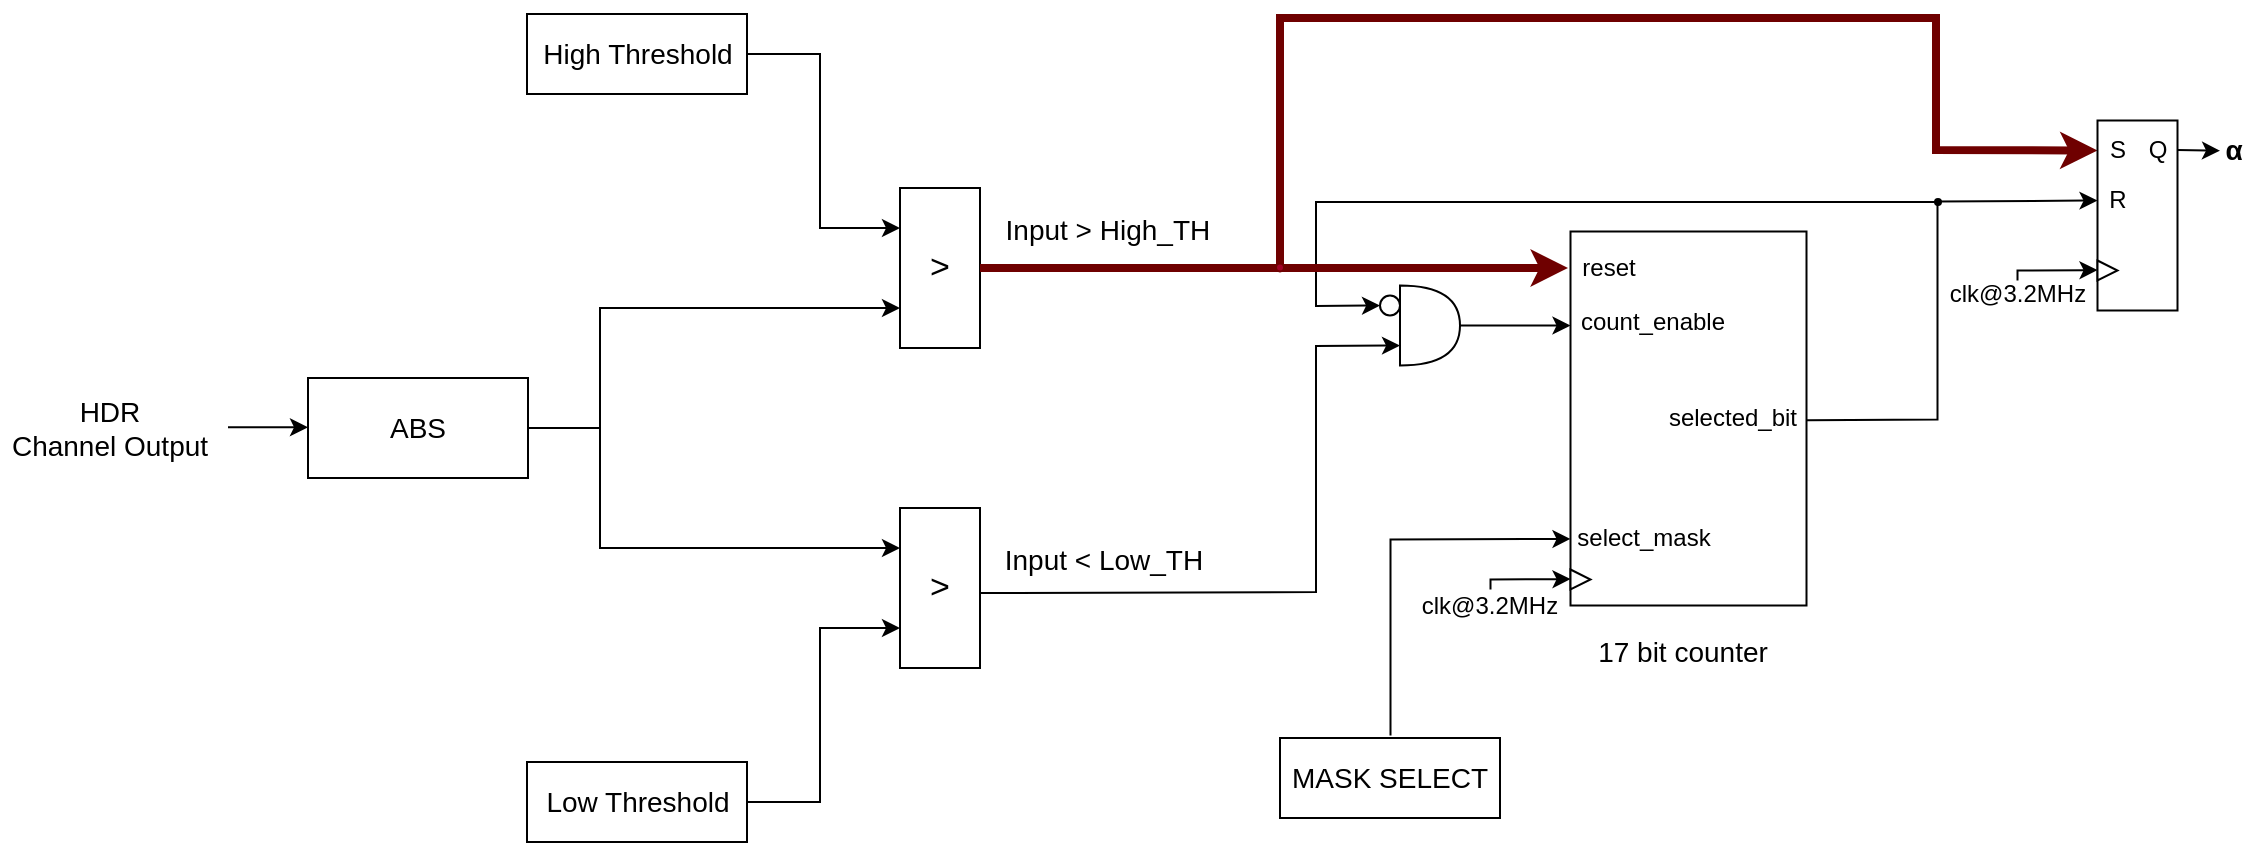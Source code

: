 <mxfile version="24.2.5" type="device">
  <diagram name="Página-1" id="rQPEJ-mlK1Z8Gyc1oVHg">
    <mxGraphModel dx="1434" dy="836" grid="1" gridSize="1" guides="1" tooltips="1" connect="1" arrows="1" fold="1" page="1" pageScale="1" pageWidth="827" pageHeight="1169" math="0" shadow="0">
      <root>
        <mxCell id="0" />
        <mxCell id="1" parent="0" />
        <mxCell id="lUh6SS8M5qxQrRI_s8S4-50" value="&lt;font style=&quot;font-size: 14px;&quot;&gt;Low Threshold&lt;/font&gt;" style="rounded=0;whiteSpace=wrap;html=1;" parent="1" vertex="1">
          <mxGeometry x="413.5" y="652" width="110" height="40" as="geometry" />
        </mxCell>
        <mxCell id="lUh6SS8M5qxQrRI_s8S4-51" value="&lt;font style=&quot;font-size: 14px;&quot;&gt;High Threshold&lt;/font&gt;" style="rounded=0;whiteSpace=wrap;html=1;" parent="1" vertex="1">
          <mxGeometry x="413.5" y="278" width="110" height="40" as="geometry" />
        </mxCell>
        <mxCell id="lUh6SS8M5qxQrRI_s8S4-52" value="&lt;font style=&quot;font-size: 14px;&quot;&gt;ABS&lt;/font&gt;" style="rounded=0;whiteSpace=wrap;html=1;" parent="1" vertex="1">
          <mxGeometry x="304" y="460" width="110" height="50" as="geometry" />
        </mxCell>
        <mxCell id="lUh6SS8M5qxQrRI_s8S4-53" value="&lt;font style=&quot;font-size: 17px;&quot;&gt;&amp;gt;&lt;/font&gt;" style="rounded=0;whiteSpace=wrap;html=1;" parent="1" vertex="1">
          <mxGeometry x="600" y="365" width="40" height="80" as="geometry" />
        </mxCell>
        <mxCell id="lUh6SS8M5qxQrRI_s8S4-55" value="&lt;font style=&quot;font-size: 17px;&quot;&gt;&amp;gt;&lt;/font&gt;" style="rounded=0;whiteSpace=wrap;html=1;" parent="1" vertex="1">
          <mxGeometry x="600" y="525" width="40" height="80" as="geometry" />
        </mxCell>
        <mxCell id="lUh6SS8M5qxQrRI_s8S4-56" value="" style="endArrow=classic;html=1;rounded=0;exitX=1;exitY=0.5;exitDx=0;exitDy=0;entryX=0;entryY=0.75;entryDx=0;entryDy=0;" parent="1" source="lUh6SS8M5qxQrRI_s8S4-52" target="lUh6SS8M5qxQrRI_s8S4-53" edge="1">
          <mxGeometry width="50" height="50" relative="1" as="geometry">
            <mxPoint x="490" y="530" as="sourcePoint" />
            <mxPoint x="540" y="480" as="targetPoint" />
            <Array as="points">
              <mxPoint x="450" y="485" />
              <mxPoint x="450" y="425" />
            </Array>
          </mxGeometry>
        </mxCell>
        <mxCell id="lUh6SS8M5qxQrRI_s8S4-57" value="" style="endArrow=classic;html=1;rounded=0;entryX=0;entryY=0.25;entryDx=0;entryDy=0;" parent="1" target="lUh6SS8M5qxQrRI_s8S4-55" edge="1">
          <mxGeometry width="50" height="50" relative="1" as="geometry">
            <mxPoint x="450" y="480" as="sourcePoint" />
            <mxPoint x="540" y="480" as="targetPoint" />
            <Array as="points">
              <mxPoint x="450" y="545" />
            </Array>
          </mxGeometry>
        </mxCell>
        <mxCell id="lUh6SS8M5qxQrRI_s8S4-58" value="" style="endArrow=classic;html=1;rounded=0;exitX=1;exitY=0.5;exitDx=0;exitDy=0;entryX=0;entryY=0.25;entryDx=0;entryDy=0;" parent="1" source="lUh6SS8M5qxQrRI_s8S4-51" target="lUh6SS8M5qxQrRI_s8S4-53" edge="1">
          <mxGeometry width="50" height="50" relative="1" as="geometry">
            <mxPoint x="490" y="530" as="sourcePoint" />
            <mxPoint x="540" y="480" as="targetPoint" />
            <Array as="points">
              <mxPoint x="560" y="298" />
              <mxPoint x="560" y="385" />
            </Array>
          </mxGeometry>
        </mxCell>
        <mxCell id="lUh6SS8M5qxQrRI_s8S4-59" value="" style="endArrow=classic;html=1;rounded=0;exitX=1;exitY=0.5;exitDx=0;exitDy=0;entryX=0;entryY=0.75;entryDx=0;entryDy=0;" parent="1" source="lUh6SS8M5qxQrRI_s8S4-50" target="lUh6SS8M5qxQrRI_s8S4-55" edge="1">
          <mxGeometry width="50" height="50" relative="1" as="geometry">
            <mxPoint x="490" y="530" as="sourcePoint" />
            <mxPoint x="540" y="480" as="targetPoint" />
            <Array as="points">
              <mxPoint x="560" y="672" />
              <mxPoint x="560" y="585" />
            </Array>
          </mxGeometry>
        </mxCell>
        <mxCell id="lUh6SS8M5qxQrRI_s8S4-60" value="" style="endArrow=classic;html=1;rounded=0;" parent="1" edge="1">
          <mxGeometry width="50" height="50" relative="1" as="geometry">
            <mxPoint x="264" y="484.66" as="sourcePoint" />
            <mxPoint x="304" y="484.66" as="targetPoint" />
          </mxGeometry>
        </mxCell>
        <mxCell id="lUh6SS8M5qxQrRI_s8S4-62" value="&lt;font style=&quot;font-size: 14px;&quot;&gt;HDR&lt;/font&gt;&lt;div&gt;&lt;font style=&quot;font-size: 14px;&quot;&gt;Channel&amp;nbsp;&lt;/font&gt;&lt;span style=&quot;font-size: 14px; background-color: initial;&quot;&gt;Output&lt;/span&gt;&lt;/div&gt;" style="text;html=1;align=center;verticalAlign=middle;whiteSpace=wrap;rounded=0;" parent="1" vertex="1">
          <mxGeometry x="150" y="455" width="110" height="60" as="geometry" />
        </mxCell>
        <mxCell id="lUh6SS8M5qxQrRI_s8S4-63" value="" style="endArrow=classic;html=1;rounded=0;exitX=1;exitY=0.5;exitDx=0;exitDy=0;entryX=0;entryY=0.5;entryDx=0;entryDy=0;fillColor=#a20025;strokeColor=#6F0000;strokeWidth=4;" parent="1" source="lUh6SS8M5qxQrRI_s8S4-53" target="lUh6SS8M5qxQrRI_s8S4-81" edge="1">
          <mxGeometry width="50" height="50" relative="1" as="geometry">
            <mxPoint x="518" y="405" as="sourcePoint" />
            <mxPoint x="1198.75" y="278.25" as="targetPoint" />
            <Array as="points">
              <mxPoint x="790" y="405" />
              <mxPoint x="790" y="280" />
              <mxPoint x="1118" y="280" />
              <mxPoint x="1118" y="346" />
            </Array>
          </mxGeometry>
        </mxCell>
        <mxCell id="lUh6SS8M5qxQrRI_s8S4-64" value="&lt;font style=&quot;font-size: 14px;&quot;&gt;&amp;nbsp;Input &amp;gt;&amp;nbsp;&lt;/font&gt;&lt;span style=&quot;font-size: 14px;&quot;&gt;High_TH&lt;/span&gt;" style="text;html=1;align=center;verticalAlign=middle;whiteSpace=wrap;rounded=0;" parent="1" vertex="1">
          <mxGeometry x="647" y="371.25" width="110" height="30" as="geometry" />
        </mxCell>
        <mxCell id="lUh6SS8M5qxQrRI_s8S4-65" value="" style="endArrow=classic;html=1;rounded=0;exitX=1.002;exitY=0.532;exitDx=0;exitDy=0;entryX=0;entryY=0.75;entryDx=0;entryDy=0;entryPerimeter=0;exitPerimeter=0;" parent="1" source="lUh6SS8M5qxQrRI_s8S4-55" target="lUh6SS8M5qxQrRI_s8S4-87" edge="1">
          <mxGeometry width="50" height="50" relative="1" as="geometry">
            <mxPoint x="518" y="567" as="sourcePoint" />
            <mxPoint x="718" y="567" as="targetPoint" />
            <Array as="points">
              <mxPoint x="808" y="567" />
              <mxPoint x="808" y="444" />
            </Array>
          </mxGeometry>
        </mxCell>
        <mxCell id="lUh6SS8M5qxQrRI_s8S4-66" value="&lt;font style=&quot;font-size: 14px;&quot;&gt;Input &amp;lt; Low_TH&lt;/font&gt;" style="text;html=1;align=center;verticalAlign=middle;whiteSpace=wrap;rounded=0;" parent="1" vertex="1">
          <mxGeometry x="647" y="535.75" width="110" height="30" as="geometry" />
        </mxCell>
        <mxCell id="lUh6SS8M5qxQrRI_s8S4-67" value="" style="rounded=0;whiteSpace=wrap;html=1;" parent="1" vertex="1">
          <mxGeometry x="935.25" y="386.75" width="118" height="187" as="geometry" />
        </mxCell>
        <mxCell id="lUh6SS8M5qxQrRI_s8S4-68" value="" style="triangle;whiteSpace=wrap;html=1;" parent="1" vertex="1">
          <mxGeometry x="935.25" y="555.75" width="10" height="10" as="geometry" />
        </mxCell>
        <mxCell id="lUh6SS8M5qxQrRI_s8S4-69" value="" style="endArrow=classic;html=1;rounded=0;exitX=0.5;exitY=0;exitDx=0;exitDy=0;" parent="1" source="lUh6SS8M5qxQrRI_s8S4-70" edge="1">
          <mxGeometry width="50" height="50" relative="1" as="geometry">
            <mxPoint x="893.25" y="559.75" as="sourcePoint" />
            <mxPoint x="935.25" y="560.55" as="targetPoint" />
            <Array as="points">
              <mxPoint x="895.25" y="560.75" />
            </Array>
          </mxGeometry>
        </mxCell>
        <mxCell id="lUh6SS8M5qxQrRI_s8S4-70" value="clk@3.2MHz" style="text;html=1;align=center;verticalAlign=middle;whiteSpace=wrap;rounded=0;" parent="1" vertex="1">
          <mxGeometry x="845.25" y="565.75" width="100" height="16.5" as="geometry" />
        </mxCell>
        <mxCell id="lUh6SS8M5qxQrRI_s8S4-71" value="" style="endArrow=classic;html=1;rounded=0;" parent="1" edge="1">
          <mxGeometry width="50" height="50" relative="1" as="geometry">
            <mxPoint x="845.25" y="638.75" as="sourcePoint" />
            <mxPoint x="935.25" y="540.46" as="targetPoint" />
            <Array as="points">
              <mxPoint x="845.25" y="540.75" />
            </Array>
          </mxGeometry>
        </mxCell>
        <mxCell id="lUh6SS8M5qxQrRI_s8S4-72" value="select_mask" style="text;html=1;align=center;verticalAlign=middle;whiteSpace=wrap;rounded=0;" parent="1" vertex="1">
          <mxGeometry x="935.25" y="524.75" width="73.5" height="30" as="geometry" />
        </mxCell>
        <mxCell id="lUh6SS8M5qxQrRI_s8S4-73" value="" style="endArrow=classic;html=1;rounded=0;entryX=0;entryY=0.5;entryDx=0;entryDy=0;" parent="1" target="lUh6SS8M5qxQrRI_s8S4-89" edge="1">
          <mxGeometry width="50" height="50" relative="1" as="geometry">
            <mxPoint x="1118" y="372" as="sourcePoint" />
            <mxPoint x="838" y="425" as="targetPoint" />
            <Array as="points">
              <mxPoint x="808" y="372" />
              <mxPoint x="808" y="424" />
            </Array>
          </mxGeometry>
        </mxCell>
        <mxCell id="lUh6SS8M5qxQrRI_s8S4-74" value="reset" style="text;html=1;align=center;verticalAlign=middle;whiteSpace=wrap;rounded=0;" parent="1" vertex="1">
          <mxGeometry x="938" y="390" width="33" height="30" as="geometry" />
        </mxCell>
        <mxCell id="lUh6SS8M5qxQrRI_s8S4-75" value="count_enable" style="text;html=1;align=center;verticalAlign=middle;whiteSpace=wrap;rounded=0;" parent="1" vertex="1">
          <mxGeometry x="935.25" y="416.75" width="82.75" height="30" as="geometry" />
        </mxCell>
        <mxCell id="lUh6SS8M5qxQrRI_s8S4-76" value="" style="endArrow=classic;html=1;rounded=0;" parent="1" edge="1">
          <mxGeometry width="50" height="50" relative="1" as="geometry">
            <mxPoint x="875.25" y="433.75" as="sourcePoint" />
            <mxPoint x="935.25" y="433.75" as="targetPoint" />
          </mxGeometry>
        </mxCell>
        <mxCell id="lUh6SS8M5qxQrRI_s8S4-77" value="selected_bit" style="text;html=1;align=center;verticalAlign=middle;whiteSpace=wrap;rounded=0;" parent="1" vertex="1">
          <mxGeometry x="978.75" y="465.25" width="74.5" height="30" as="geometry" />
        </mxCell>
        <mxCell id="lUh6SS8M5qxQrRI_s8S4-78" value="&lt;font style=&quot;font-size: 14px;&quot;&gt;17 bit counter&lt;/font&gt;" style="text;html=1;align=center;verticalAlign=middle;whiteSpace=wrap;rounded=0;" parent="1" vertex="1">
          <mxGeometry x="946.75" y="582.25" width="88.5" height="30" as="geometry" />
        </mxCell>
        <mxCell id="lUh6SS8M5qxQrRI_s8S4-79" value="" style="rounded=0;whiteSpace=wrap;html=1;" parent="1" vertex="1">
          <mxGeometry x="1198.75" y="331.25" width="40" height="95" as="geometry" />
        </mxCell>
        <mxCell id="lUh6SS8M5qxQrRI_s8S4-80" value="Q" style="text;html=1;align=center;verticalAlign=middle;whiteSpace=wrap;rounded=0;" parent="1" vertex="1">
          <mxGeometry x="1218.75" y="331.25" width="20" height="30" as="geometry" />
        </mxCell>
        <mxCell id="lUh6SS8M5qxQrRI_s8S4-81" value="S" style="text;html=1;align=center;verticalAlign=middle;whiteSpace=wrap;rounded=0;" parent="1" vertex="1">
          <mxGeometry x="1198.75" y="331.25" width="20" height="30" as="geometry" />
        </mxCell>
        <mxCell id="lUh6SS8M5qxQrRI_s8S4-82" value="" style="triangle;whiteSpace=wrap;html=1;" parent="1" vertex="1">
          <mxGeometry x="1198.75" y="401.25" width="10" height="10" as="geometry" />
        </mxCell>
        <mxCell id="lUh6SS8M5qxQrRI_s8S4-83" value="clk@3.2MHz" style="text;html=1;align=center;verticalAlign=middle;whiteSpace=wrap;rounded=0;" parent="1" vertex="1">
          <mxGeometry x="1108.75" y="409.75" width="100" height="16.5" as="geometry" />
        </mxCell>
        <mxCell id="lUh6SS8M5qxQrRI_s8S4-84" value="" style="endArrow=classic;html=1;rounded=0;exitX=0.5;exitY=0;exitDx=0;exitDy=0;" parent="1" edge="1">
          <mxGeometry width="50" height="50" relative="1" as="geometry">
            <mxPoint x="1158.75" y="411.25" as="sourcePoint" />
            <mxPoint x="1198.75" y="406.05" as="targetPoint" />
            <Array as="points">
              <mxPoint x="1158.75" y="406.25" />
            </Array>
          </mxGeometry>
        </mxCell>
        <mxCell id="lUh6SS8M5qxQrRI_s8S4-85" value="R" style="text;html=1;align=center;verticalAlign=middle;whiteSpace=wrap;rounded=0;" parent="1" vertex="1">
          <mxGeometry x="1198.75" y="356.25" width="20" height="30" as="geometry" />
        </mxCell>
        <mxCell id="lUh6SS8M5qxQrRI_s8S4-86" value="" style="endArrow=classic;html=1;rounded=0;entryX=0;entryY=0.5;entryDx=0;entryDy=0;exitX=1.003;exitY=0.531;exitDx=0;exitDy=0;exitPerimeter=0;" parent="1" source="lUh6SS8M5qxQrRI_s8S4-77" target="lUh6SS8M5qxQrRI_s8S4-85" edge="1">
          <mxGeometry width="50" height="50" relative="1" as="geometry">
            <mxPoint x="1238.75" y="498.75" as="sourcePoint" />
            <mxPoint x="1158.75" y="488.75" as="targetPoint" />
            <Array as="points">
              <mxPoint x="1118.75" y="480.75" />
              <mxPoint x="1118.75" y="371.75" />
            </Array>
          </mxGeometry>
        </mxCell>
        <mxCell id="lUh6SS8M5qxQrRI_s8S4-87" value="" style="shape=or;whiteSpace=wrap;html=1;" parent="1" vertex="1">
          <mxGeometry x="850" y="413.75" width="30" height="40" as="geometry" />
        </mxCell>
        <mxCell id="lUh6SS8M5qxQrRI_s8S4-89" value="" style="ellipse;whiteSpace=wrap;html=1;aspect=fixed;" parent="1" vertex="1">
          <mxGeometry x="840" y="418.75" width="10" height="10" as="geometry" />
        </mxCell>
        <mxCell id="lUh6SS8M5qxQrRI_s8S4-90" value="" style="endArrow=classic;html=1;rounded=0;fillColor=#a20025;strokeColor=#6F0000;strokeWidth=4;" parent="1" edge="1">
          <mxGeometry width="50" height="50" relative="1" as="geometry">
            <mxPoint x="790" y="405" as="sourcePoint" />
            <mxPoint x="934" y="405" as="targetPoint" />
          </mxGeometry>
        </mxCell>
        <mxCell id="lUh6SS8M5qxQrRI_s8S4-92" value="" style="endArrow=classic;html=1;rounded=0;" parent="1" edge="1">
          <mxGeometry width="50" height="50" relative="1" as="geometry">
            <mxPoint x="1238.75" y="346.05" as="sourcePoint" />
            <mxPoint x="1260" y="346.36" as="targetPoint" />
          </mxGeometry>
        </mxCell>
        <mxCell id="lUh6SS8M5qxQrRI_s8S4-93" value="&lt;h1 id=&quot;gen-h1-1-00000001&quot; class=&quot;navigable-headline&quot;&gt;&lt;span class=&quot;code char&quot;&gt;&lt;font style=&quot;font-size: 14px;&quot;&gt;α&lt;/font&gt;&lt;/span&gt;&lt;/h1&gt;" style="text;html=1;align=center;verticalAlign=middle;whiteSpace=wrap;rounded=0;" parent="1" vertex="1">
          <mxGeometry x="1257" y="330" width="20" height="26.25" as="geometry" />
        </mxCell>
        <mxCell id="lUh6SS8M5qxQrRI_s8S4-94" value="&lt;font style=&quot;font-size: 14px;&quot;&gt;MASK SELECT&lt;/font&gt;" style="rounded=0;whiteSpace=wrap;html=1;" parent="1" vertex="1">
          <mxGeometry x="790" y="640" width="110" height="40" as="geometry" />
        </mxCell>
        <mxCell id="lUh6SS8M5qxQrRI_s8S4-95" value="" style="ellipse;whiteSpace=wrap;html=1;aspect=fixed;strokeColor=none;fillColor=#000000;" parent="1" vertex="1">
          <mxGeometry x="1117" y="370" width="4" height="4" as="geometry" />
        </mxCell>
        <mxCell id="lUh6SS8M5qxQrRI_s8S4-97" value="" style="ellipse;whiteSpace=wrap;html=1;aspect=fixed;strokeColor=#6F0000;fillColor=#a20025;fontColor=#ffffff;" parent="1" vertex="1">
          <mxGeometry x="788" y="402.75" width="4" height="4" as="geometry" />
        </mxCell>
      </root>
    </mxGraphModel>
  </diagram>
</mxfile>
